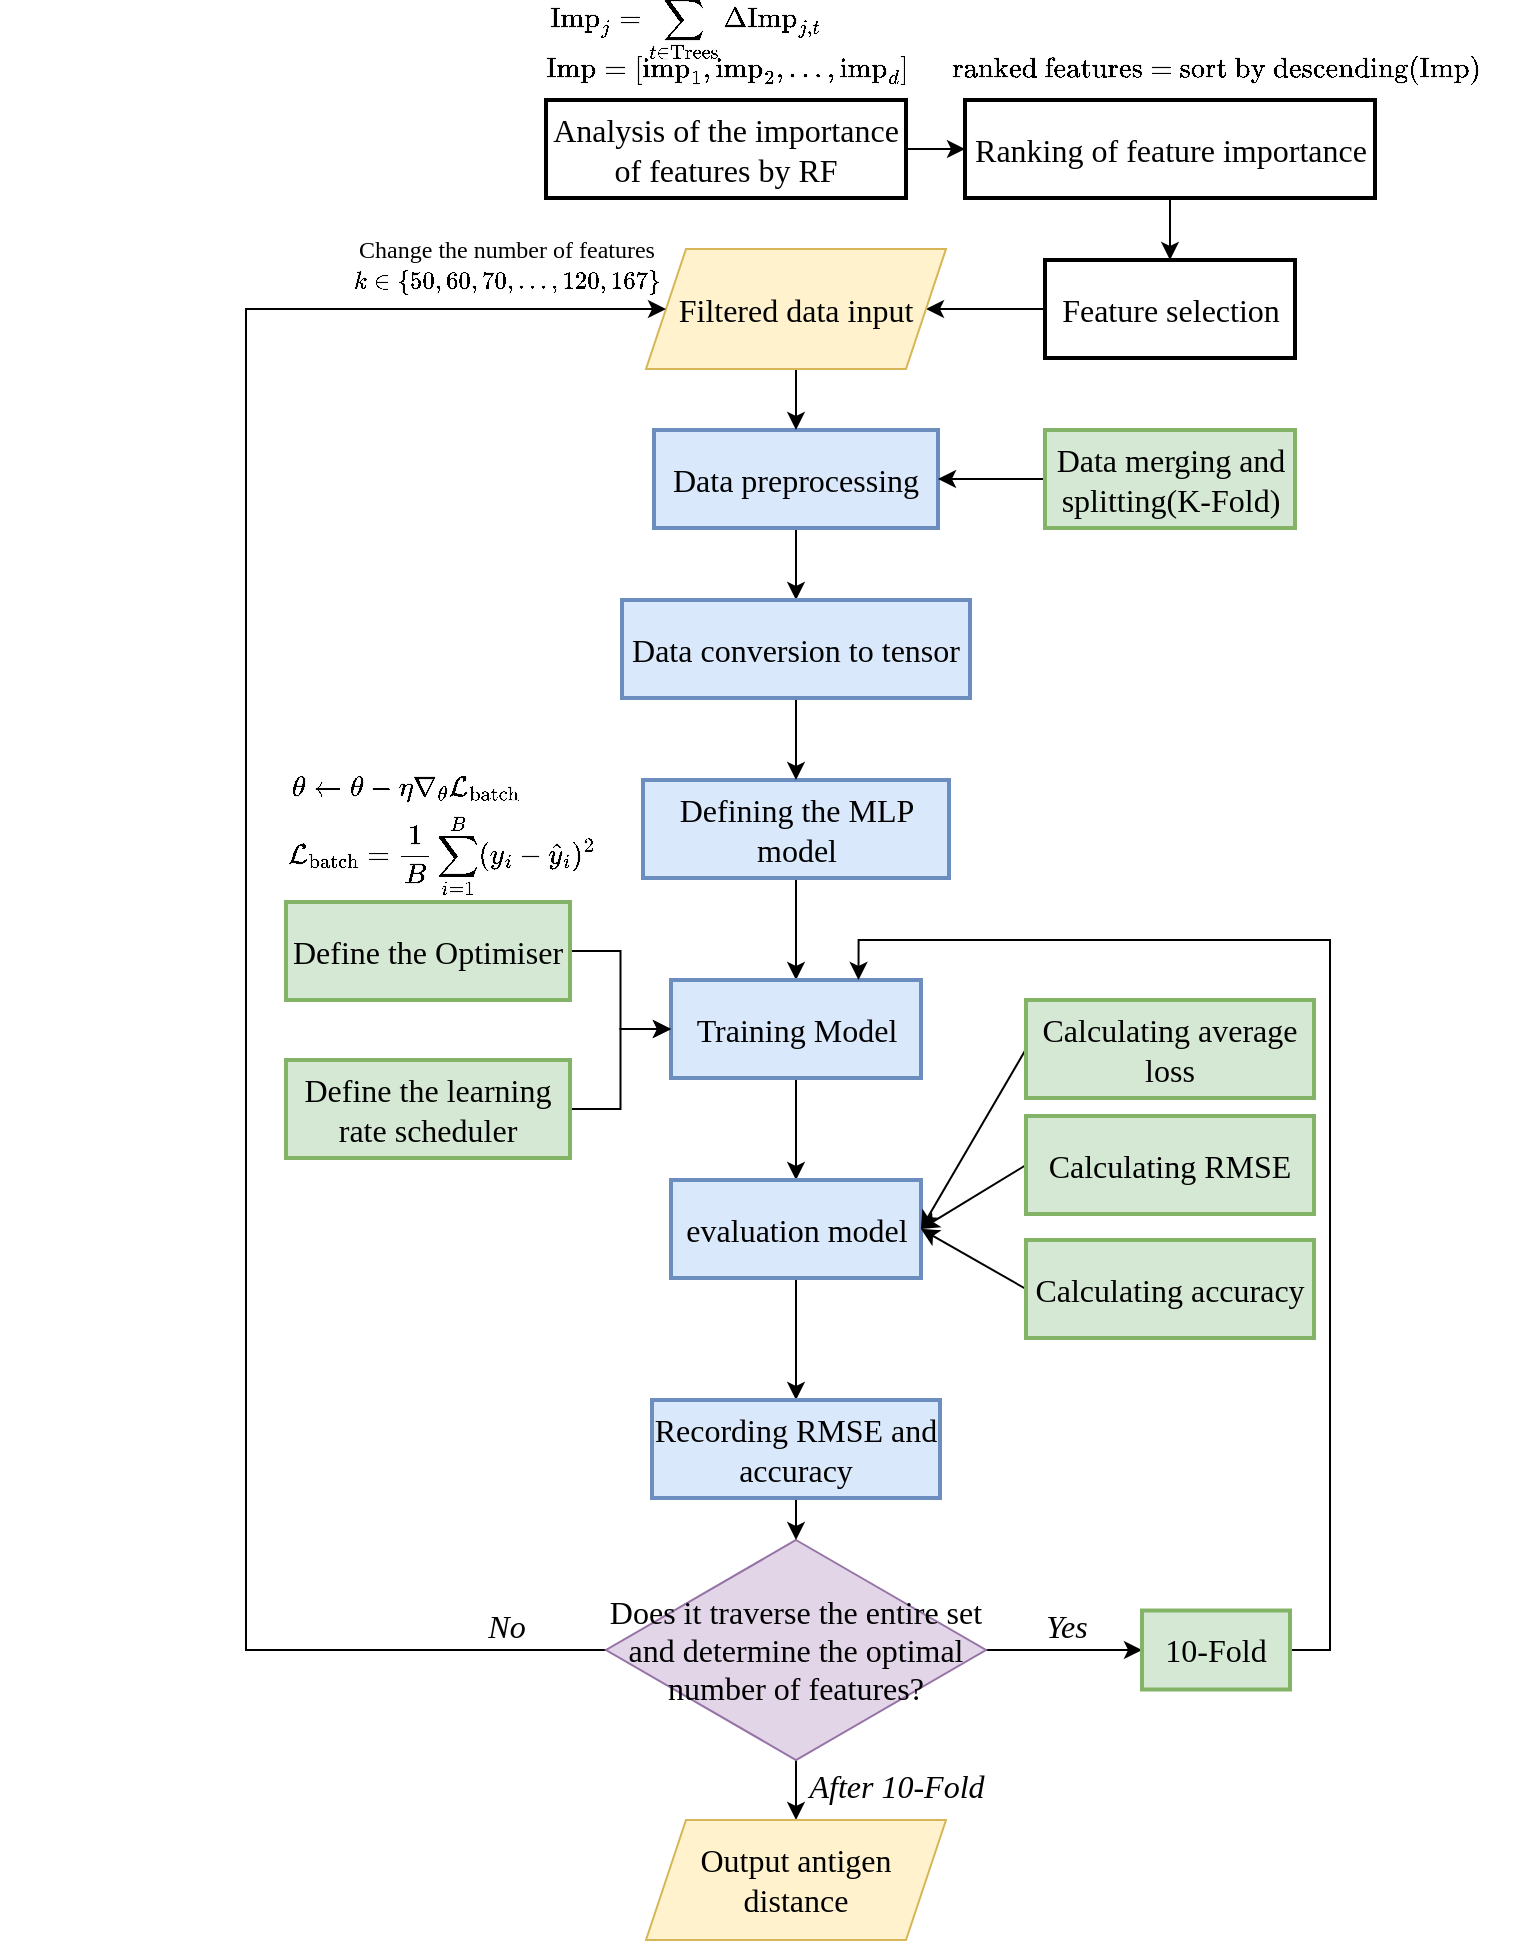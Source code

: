 <mxfile version="25.0.3">
  <diagram name="第 1 页" id="wW0VhtOMRZsGSEktbn0D">
    <mxGraphModel dx="1025" dy="708" grid="1" gridSize="10" guides="1" tooltips="1" connect="1" arrows="1" fold="1" page="1" pageScale="1" pageWidth="1169" pageHeight="827" math="1" shadow="0">
      <root>
        <mxCell id="0" />
        <mxCell id="1" parent="0" />
        <mxCell id="KHDkwFc494HQKRECkUOb-64" style="edgeStyle=orthogonalEdgeStyle;rounded=0;orthogonalLoop=1;jettySize=auto;html=1;exitX=1;exitY=0.5;exitDx=0;exitDy=0;entryX=0;entryY=0.5;entryDx=0;entryDy=0;" parent="1" source="KHDkwFc494HQKRECkUOb-3" target="KHDkwFc494HQKRECkUOb-15" edge="1">
          <mxGeometry relative="1" as="geometry" />
        </mxCell>
        <mxCell id="KHDkwFc494HQKRECkUOb-3" value="Analysis of the importance of features by RF" style="whiteSpace=wrap;strokeWidth=2;fontFamily=Times New Roman;fontSize=16;" parent="1" vertex="1">
          <mxGeometry x="520" y="200" width="180" height="49" as="geometry" />
        </mxCell>
        <mxCell id="KHDkwFc494HQKRECkUOb-73" style="edgeStyle=orthogonalEdgeStyle;rounded=0;orthogonalLoop=1;jettySize=auto;html=1;exitX=0;exitY=0.5;exitDx=0;exitDy=0;entryX=1;entryY=0.5;entryDx=0;entryDy=0;" parent="1" source="KHDkwFc494HQKRECkUOb-4" target="KHDkwFc494HQKRECkUOb-65" edge="1">
          <mxGeometry relative="1" as="geometry" />
        </mxCell>
        <mxCell id="KHDkwFc494HQKRECkUOb-4" value="Feature selection" style="whiteSpace=wrap;strokeWidth=2;fontFamily=Times New Roman;fontSize=16;" parent="1" vertex="1">
          <mxGeometry x="769.5" y="280" width="125" height="49" as="geometry" />
        </mxCell>
        <mxCell id="KHDkwFc494HQKRECkUOb-77" style="edgeStyle=orthogonalEdgeStyle;rounded=0;orthogonalLoop=1;jettySize=auto;html=1;exitX=0.5;exitY=1;exitDx=0;exitDy=0;entryX=0.5;entryY=0;entryDx=0;entryDy=0;" parent="1" source="KHDkwFc494HQKRECkUOb-5" target="KHDkwFc494HQKRECkUOb-19" edge="1">
          <mxGeometry relative="1" as="geometry" />
        </mxCell>
        <mxCell id="KHDkwFc494HQKRECkUOb-5" value="Data preprocessing" style="whiteSpace=wrap;strokeWidth=2;fontFamily=Times New Roman;fontSize=16;fillColor=#dae8fc;strokeColor=#6c8ebf;" parent="1" vertex="1">
          <mxGeometry x="574" y="365" width="142" height="49" as="geometry" />
        </mxCell>
        <mxCell id="KHDkwFc494HQKRECkUOb-91" style="edgeStyle=orthogonalEdgeStyle;rounded=0;orthogonalLoop=1;jettySize=auto;html=1;exitX=0.5;exitY=1;exitDx=0;exitDy=0;entryX=0.5;entryY=0;entryDx=0;entryDy=0;" parent="1" source="KHDkwFc494HQKRECkUOb-7" target="KHDkwFc494HQKRECkUOb-8" edge="1">
          <mxGeometry relative="1" as="geometry" />
        </mxCell>
        <mxCell id="KHDkwFc494HQKRECkUOb-7" value="Defining the MLP model" style="whiteSpace=wrap;strokeWidth=2;fontFamily=Times New Roman;fontSize=16;fillColor=#dae8fc;strokeColor=#6c8ebf;" parent="1" vertex="1">
          <mxGeometry x="568.5" y="540" width="153" height="49" as="geometry" />
        </mxCell>
        <mxCell id="KHDkwFc494HQKRECkUOb-100" style="edgeStyle=orthogonalEdgeStyle;rounded=0;orthogonalLoop=1;jettySize=auto;html=1;exitX=0.5;exitY=1;exitDx=0;exitDy=0;entryX=0.5;entryY=0;entryDx=0;entryDy=0;" parent="1" source="KHDkwFc494HQKRECkUOb-8" target="KHDkwFc494HQKRECkUOb-9" edge="1">
          <mxGeometry relative="1" as="geometry" />
        </mxCell>
        <mxCell id="KHDkwFc494HQKRECkUOb-8" value="Training Model" style="whiteSpace=wrap;strokeWidth=2;fontFamily=Times New Roman;fontSize=16;fillColor=#dae8fc;strokeColor=#6c8ebf;" parent="1" vertex="1">
          <mxGeometry x="582.5" y="640" width="125" height="49" as="geometry" />
        </mxCell>
        <mxCell id="KHDkwFc494HQKRECkUOb-101" style="edgeStyle=orthogonalEdgeStyle;rounded=0;orthogonalLoop=1;jettySize=auto;html=1;exitX=0.5;exitY=1;exitDx=0;exitDy=0;entryX=0.5;entryY=0;entryDx=0;entryDy=0;" parent="1" source="KHDkwFc494HQKRECkUOb-9" target="KHDkwFc494HQKRECkUOb-88" edge="1">
          <mxGeometry relative="1" as="geometry" />
        </mxCell>
        <mxCell id="KHDkwFc494HQKRECkUOb-9" value="evaluation model" style="whiteSpace=wrap;strokeWidth=2;fontFamily=Times New Roman;fontSize=16;fillColor=#dae8fc;strokeColor=#6c8ebf;" parent="1" vertex="1">
          <mxGeometry x="582.5" y="740" width="125" height="49" as="geometry" />
        </mxCell>
        <mxCell id="KHDkwFc494HQKRECkUOb-66" style="edgeStyle=orthogonalEdgeStyle;rounded=0;orthogonalLoop=1;jettySize=auto;html=1;exitX=0.5;exitY=1;exitDx=0;exitDy=0;entryX=0.5;entryY=0;entryDx=0;entryDy=0;" parent="1" source="KHDkwFc494HQKRECkUOb-15" target="KHDkwFc494HQKRECkUOb-4" edge="1">
          <mxGeometry relative="1" as="geometry" />
        </mxCell>
        <mxCell id="KHDkwFc494HQKRECkUOb-15" value="Ranking of feature importance" style="whiteSpace=wrap;strokeWidth=2;fontFamily=Times New Roman;fontSize=16;" parent="1" vertex="1">
          <mxGeometry x="729.5" y="200" width="205" height="49" as="geometry" />
        </mxCell>
        <mxCell id="KHDkwFc494HQKRECkUOb-82" style="edgeStyle=orthogonalEdgeStyle;rounded=0;orthogonalLoop=1;jettySize=auto;html=1;exitX=0;exitY=0.5;exitDx=0;exitDy=0;entryX=1;entryY=0.5;entryDx=0;entryDy=0;" parent="1" source="KHDkwFc494HQKRECkUOb-18" target="KHDkwFc494HQKRECkUOb-5" edge="1">
          <mxGeometry relative="1" as="geometry" />
        </mxCell>
        <mxCell id="KHDkwFc494HQKRECkUOb-18" value="Data merging and splitting(K-Fold)" style="whiteSpace=wrap;strokeWidth=2;fontFamily=Times New Roman;fontSize=16;fillColor=#d5e8d4;strokeColor=#82b366;" parent="1" vertex="1">
          <mxGeometry x="769.5" y="365" width="125" height="49" as="geometry" />
        </mxCell>
        <mxCell id="KHDkwFc494HQKRECkUOb-83" style="edgeStyle=orthogonalEdgeStyle;rounded=0;orthogonalLoop=1;jettySize=auto;html=1;exitX=0.5;exitY=1;exitDx=0;exitDy=0;entryX=0.5;entryY=0;entryDx=0;entryDy=0;" parent="1" source="KHDkwFc494HQKRECkUOb-19" target="KHDkwFc494HQKRECkUOb-7" edge="1">
          <mxGeometry relative="1" as="geometry" />
        </mxCell>
        <mxCell id="KHDkwFc494HQKRECkUOb-19" value="Data conversion to tensor" style="whiteSpace=wrap;strokeWidth=2;fontFamily=Times New Roman;fontSize=16;fillColor=#dae8fc;strokeColor=#6c8ebf;" parent="1" vertex="1">
          <mxGeometry x="558" y="450" width="174" height="49" as="geometry" />
        </mxCell>
        <mxCell id="KHDkwFc494HQKRECkUOb-93" style="edgeStyle=orthogonalEdgeStyle;rounded=0;orthogonalLoop=1;jettySize=auto;html=1;exitX=1;exitY=0.5;exitDx=0;exitDy=0;entryX=0;entryY=0.5;entryDx=0;entryDy=0;" parent="1" source="KHDkwFc494HQKRECkUOb-22" target="KHDkwFc494HQKRECkUOb-8" edge="1">
          <mxGeometry relative="1" as="geometry" />
        </mxCell>
        <mxCell id="KHDkwFc494HQKRECkUOb-22" value="Define the Optimiser" style="whiteSpace=wrap;strokeWidth=2;fontFamily=Times New Roman;fontSize=16;fillColor=#d5e8d4;strokeColor=#82b366;" parent="1" vertex="1">
          <mxGeometry x="390" y="601" width="142" height="49" as="geometry" />
        </mxCell>
        <mxCell id="KHDkwFc494HQKRECkUOb-96" style="rounded=0;orthogonalLoop=1;jettySize=auto;html=1;exitX=0;exitY=0.5;exitDx=0;exitDy=0;entryX=1;entryY=0.5;entryDx=0;entryDy=0;" parent="1" source="KHDkwFc494HQKRECkUOb-25" target="KHDkwFc494HQKRECkUOb-9" edge="1">
          <mxGeometry relative="1" as="geometry" />
        </mxCell>
        <mxCell id="KHDkwFc494HQKRECkUOb-25" value="Calculating average loss" style="whiteSpace=wrap;strokeWidth=2;fontFamily=Times New Roman;fontSize=16;fillColor=#d5e8d4;strokeColor=#82b366;" parent="1" vertex="1">
          <mxGeometry x="760" y="650" width="144" height="49" as="geometry" />
        </mxCell>
        <mxCell id="KHDkwFc494HQKRECkUOb-62" value="$$\mathrm{Imp}=[\mathrm{imp}_1,\mathrm{imp}_2,\ldots,\mathrm{imp}_d]$$" style="text;html=1;align=center;verticalAlign=middle;resizable=0;points=[];autosize=1;strokeColor=none;fillColor=none;" parent="1" vertex="1">
          <mxGeometry x="395" y="170" width="430" height="30" as="geometry" />
        </mxCell>
        <mxCell id="KHDkwFc494HQKRECkUOb-63" value="$$\text{ranked features = sort by descending(Imp)}$$" style="text;html=1;align=center;verticalAlign=middle;resizable=0;points=[];autosize=1;strokeColor=none;fillColor=none;" parent="1" vertex="1">
          <mxGeometry x="700" y="170" width="310" height="30" as="geometry" />
        </mxCell>
        <mxCell id="KHDkwFc494HQKRECkUOb-71" style="edgeStyle=orthogonalEdgeStyle;rounded=0;orthogonalLoop=1;jettySize=auto;html=1;exitX=0.5;exitY=1;exitDx=0;exitDy=0;entryX=0.5;entryY=0;entryDx=0;entryDy=0;" parent="1" source="KHDkwFc494HQKRECkUOb-65" target="KHDkwFc494HQKRECkUOb-5" edge="1">
          <mxGeometry relative="1" as="geometry" />
        </mxCell>
        <mxCell id="KHDkwFc494HQKRECkUOb-65" value="&lt;font style=&quot;font-size: 16px;&quot; face=&quot;Times New Roman&quot;&gt;Filtered data input&lt;/font&gt;" style="shape=parallelogram;perimeter=parallelogramPerimeter;whiteSpace=wrap;html=1;fixedSize=1;fillColor=#fff2cc;strokeColor=#d6b656;" parent="1" vertex="1">
          <mxGeometry x="570" y="274.5" width="150" height="60" as="geometry" />
        </mxCell>
        <mxCell id="KHDkwFc494HQKRECkUOb-74" value="&lt;font face=&quot;Times New Roman&quot;&gt;$$k\in\{50,60,70,\ldots,120,167\}$$&lt;/font&gt;" style="text;html=1;align=center;verticalAlign=middle;resizable=0;points=[];autosize=1;strokeColor=none;fillColor=none;" parent="1" vertex="1">
          <mxGeometry x="400" y="274.5" width="200" height="30" as="geometry" />
        </mxCell>
        <mxCell id="KHDkwFc494HQKRECkUOb-75" value="&lt;font face=&quot;Times New Roman&quot;&gt;Change the number of features&lt;/font&gt;" style="text;html=1;align=center;verticalAlign=middle;resizable=0;points=[];autosize=1;strokeColor=none;fillColor=none;" parent="1" vertex="1">
          <mxGeometry x="415" y="260" width="170" height="30" as="geometry" />
        </mxCell>
        <mxCell id="k1PDY-SbIJY4RnQ1nkLj-3" style="edgeStyle=orthogonalEdgeStyle;rounded=0;orthogonalLoop=1;jettySize=auto;html=1;exitX=1;exitY=0.5;exitDx=0;exitDy=0;entryX=0;entryY=0.5;entryDx=0;entryDy=0;" edge="1" parent="1" source="KHDkwFc494HQKRECkUOb-76" target="KHDkwFc494HQKRECkUOb-87">
          <mxGeometry relative="1" as="geometry" />
        </mxCell>
        <mxCell id="k1PDY-SbIJY4RnQ1nkLj-6" style="edgeStyle=orthogonalEdgeStyle;rounded=0;orthogonalLoop=1;jettySize=auto;html=1;exitX=0.5;exitY=1;exitDx=0;exitDy=0;entryX=0.5;entryY=0;entryDx=0;entryDy=0;" edge="1" parent="1" source="KHDkwFc494HQKRECkUOb-76" target="KHDkwFc494HQKRECkUOb-90">
          <mxGeometry relative="1" as="geometry" />
        </mxCell>
        <mxCell id="k1PDY-SbIJY4RnQ1nkLj-10" style="edgeStyle=orthogonalEdgeStyle;rounded=0;orthogonalLoop=1;jettySize=auto;html=1;exitX=0;exitY=0.5;exitDx=0;exitDy=0;entryX=0;entryY=0.5;entryDx=0;entryDy=0;" edge="1" parent="1" source="KHDkwFc494HQKRECkUOb-76" target="KHDkwFc494HQKRECkUOb-65">
          <mxGeometry relative="1" as="geometry">
            <Array as="points">
              <mxPoint x="370" y="975" />
              <mxPoint x="370" y="305" />
            </Array>
          </mxGeometry>
        </mxCell>
        <mxCell id="KHDkwFc494HQKRECkUOb-76" value="&lt;font face=&quot;Times New Roman&quot;&gt;&lt;span style=&quot;font-size: 16px;&quot;&gt;Does it traverse the entire set and determine the optimal number of features?&lt;/span&gt;&lt;/font&gt;" style="rhombus;whiteSpace=wrap;html=1;fillColor=#e1d5e7;strokeColor=#9673a6;" parent="1" vertex="1">
          <mxGeometry x="550" y="920" width="190" height="110" as="geometry" />
        </mxCell>
        <mxCell id="KHDkwFc494HQKRECkUOb-98" style="rounded=0;orthogonalLoop=1;jettySize=auto;html=1;exitX=0;exitY=0.5;exitDx=0;exitDy=0;entryX=1;entryY=0.5;entryDx=0;entryDy=0;" parent="1" source="KHDkwFc494HQKRECkUOb-85" target="KHDkwFc494HQKRECkUOb-9" edge="1">
          <mxGeometry relative="1" as="geometry" />
        </mxCell>
        <mxCell id="KHDkwFc494HQKRECkUOb-85" value="Calculating RMSE" style="whiteSpace=wrap;strokeWidth=2;fontFamily=Times New Roman;fontSize=16;fillColor=#d5e8d4;strokeColor=#82b366;" parent="1" vertex="1">
          <mxGeometry x="760" y="708" width="144" height="49" as="geometry" />
        </mxCell>
        <mxCell id="KHDkwFc494HQKRECkUOb-99" style="rounded=0;orthogonalLoop=1;jettySize=auto;html=1;exitX=0;exitY=0.5;exitDx=0;exitDy=0;entryX=1;entryY=0.5;entryDx=0;entryDy=0;" parent="1" source="KHDkwFc494HQKRECkUOb-86" target="KHDkwFc494HQKRECkUOb-9" edge="1">
          <mxGeometry relative="1" as="geometry" />
        </mxCell>
        <mxCell id="KHDkwFc494HQKRECkUOb-86" value="Calculating accuracy" style="whiteSpace=wrap;strokeWidth=2;fontFamily=Times New Roman;fontSize=16;fillColor=#d5e8d4;strokeColor=#82b366;" parent="1" vertex="1">
          <mxGeometry x="760" y="770" width="144" height="49" as="geometry" />
        </mxCell>
        <mxCell id="KHDkwFc494HQKRECkUOb-103" style="edgeStyle=orthogonalEdgeStyle;rounded=0;orthogonalLoop=1;jettySize=auto;html=1;exitX=1;exitY=0.5;exitDx=0;exitDy=0;entryX=0.75;entryY=0;entryDx=0;entryDy=0;" parent="1" source="KHDkwFc494HQKRECkUOb-87" target="KHDkwFc494HQKRECkUOb-8" edge="1">
          <mxGeometry relative="1" as="geometry" />
        </mxCell>
        <mxCell id="KHDkwFc494HQKRECkUOb-87" value="10-Fold" style="whiteSpace=wrap;strokeWidth=2;fontFamily=Times New Roman;fontSize=16;fillColor=#d5e8d4;strokeColor=#82b366;" parent="1" vertex="1">
          <mxGeometry x="818" y="955.25" width="74" height="39.5" as="geometry" />
        </mxCell>
        <mxCell id="k1PDY-SbIJY4RnQ1nkLj-1" style="edgeStyle=orthogonalEdgeStyle;rounded=0;orthogonalLoop=1;jettySize=auto;html=1;exitX=0.5;exitY=1;exitDx=0;exitDy=0;entryX=0.5;entryY=0;entryDx=0;entryDy=0;" edge="1" parent="1" source="KHDkwFc494HQKRECkUOb-88" target="KHDkwFc494HQKRECkUOb-76">
          <mxGeometry relative="1" as="geometry" />
        </mxCell>
        <mxCell id="KHDkwFc494HQKRECkUOb-88" value="Recording RMSE and accuracy" style="whiteSpace=wrap;strokeWidth=2;fontFamily=Times New Roman;fontSize=16;fillColor=#dae8fc;strokeColor=#6c8ebf;" parent="1" vertex="1">
          <mxGeometry x="573" y="850" width="144" height="49" as="geometry" />
        </mxCell>
        <mxCell id="KHDkwFc494HQKRECkUOb-90" value="&lt;font style=&quot;font-size: 16px;&quot; face=&quot;Times New Roman&quot;&gt;Output antigen distance&lt;/font&gt;" style="shape=parallelogram;perimeter=parallelogramPerimeter;whiteSpace=wrap;html=1;fixedSize=1;fillColor=#fff2cc;strokeColor=#d6b656;" parent="1" vertex="1">
          <mxGeometry x="570" y="1060" width="150" height="60" as="geometry" />
        </mxCell>
        <mxCell id="KHDkwFc494HQKRECkUOb-95" style="edgeStyle=orthogonalEdgeStyle;rounded=0;orthogonalLoop=1;jettySize=auto;html=1;exitX=1;exitY=0.5;exitDx=0;exitDy=0;entryX=0;entryY=0.5;entryDx=0;entryDy=0;" parent="1" source="KHDkwFc494HQKRECkUOb-92" target="KHDkwFc494HQKRECkUOb-8" edge="1">
          <mxGeometry relative="1" as="geometry" />
        </mxCell>
        <mxCell id="KHDkwFc494HQKRECkUOb-92" value="Define the learning rate scheduler" style="whiteSpace=wrap;strokeWidth=2;fontFamily=Times New Roman;fontSize=16;fillColor=#d5e8d4;strokeColor=#82b366;" parent="1" vertex="1">
          <mxGeometry x="390" y="680" width="142" height="49" as="geometry" />
        </mxCell>
        <mxCell id="KHDkwFc494HQKRECkUOb-108" value="&lt;p data-pm-slice=&quot;1 1 []&quot;&gt;$$\theta \leftarrow \theta - \eta \nabla_\theta \mathcal{L}_\text{batch}$$&lt;/p&gt;" style="text;html=1;align=center;verticalAlign=middle;resizable=0;points=[];autosize=1;strokeColor=none;fillColor=none;" parent="1" vertex="1">
          <mxGeometry x="250" y="519" width="400" height="50" as="geometry" />
        </mxCell>
        <mxCell id="KHDkwFc494HQKRECkUOb-109" value="$$\text{Imp}_j = \sum_{t \in \text{Trees}} \Delta \text{Imp}_{j,t}$$" style="text;html=1;align=center;verticalAlign=middle;resizable=0;points=[];autosize=1;strokeColor=none;fillColor=none;" parent="1" vertex="1">
          <mxGeometry x="409" y="150" width="360" height="30" as="geometry" />
        </mxCell>
        <mxCell id="KHDkwFc494HQKRECkUOb-110" value="$$\mathcal{L}_{\text{batch}} = \frac{1}{B} \sum_{i=1}^{B} (y_{i} - \hat{y}_{i})^2$$" style="text;html=1;align=center;verticalAlign=middle;resizable=0;points=[];autosize=1;strokeColor=none;fillColor=none;" parent="1" vertex="1">
          <mxGeometry x="247" y="562.5" width="440" height="30" as="geometry" />
        </mxCell>
        <mxCell id="k1PDY-SbIJY4RnQ1nkLj-5" value="&lt;font style=&quot;font-size: 16px;&quot; face=&quot;Times New Roman&quot;&gt;&lt;i&gt;Yes&lt;/i&gt;&lt;/font&gt;" style="text;html=1;align=center;verticalAlign=middle;resizable=0;points=[];autosize=1;strokeColor=none;fillColor=none;" vertex="1" parent="1">
          <mxGeometry x="760" y="948" width="40" height="30" as="geometry" />
        </mxCell>
        <mxCell id="k1PDY-SbIJY4RnQ1nkLj-11" value="&lt;font style=&quot;font-size: 16px;&quot; face=&quot;Times New Roman&quot;&gt;&lt;i&gt;No&lt;/i&gt;&lt;/font&gt;" style="text;html=1;align=center;verticalAlign=middle;resizable=0;points=[];autosize=1;strokeColor=none;fillColor=none;" vertex="1" parent="1">
          <mxGeometry x="480" y="948" width="40" height="30" as="geometry" />
        </mxCell>
        <mxCell id="k1PDY-SbIJY4RnQ1nkLj-12" value="&lt;font style=&quot;font-size: 16px;&quot; face=&quot;Times New Roman&quot;&gt;&lt;i&gt;After 10-Fold&lt;/i&gt;&lt;/font&gt;" style="text;html=1;align=center;verticalAlign=middle;resizable=0;points=[];autosize=1;strokeColor=none;fillColor=none;" vertex="1" parent="1">
          <mxGeometry x="640" y="1028" width="110" height="30" as="geometry" />
        </mxCell>
      </root>
    </mxGraphModel>
  </diagram>
</mxfile>
